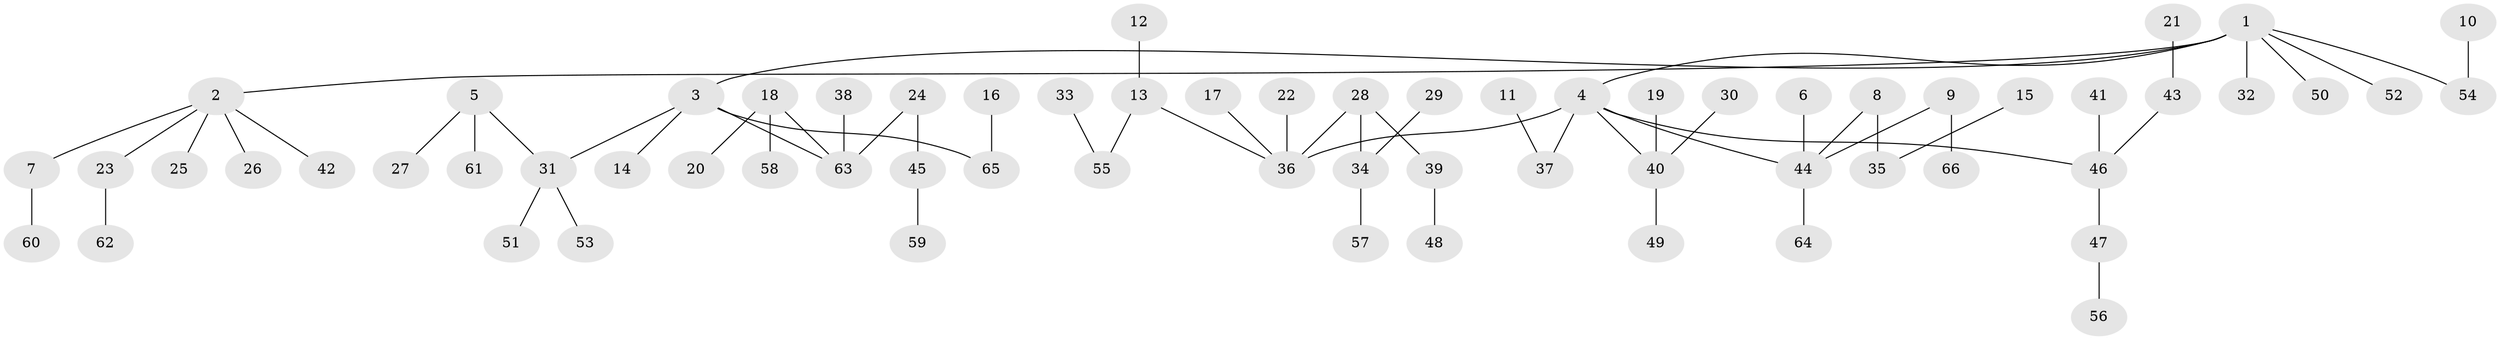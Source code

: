 // original degree distribution, {3: 0.1297709923664122, 8: 0.007633587786259542, 4: 0.08396946564885496, 2: 0.2824427480916031, 5: 0.015267175572519083, 1: 0.46564885496183206, 6: 0.015267175572519083}
// Generated by graph-tools (version 1.1) at 2025/50/03/09/25 03:50:25]
// undirected, 66 vertices, 65 edges
graph export_dot {
graph [start="1"]
  node [color=gray90,style=filled];
  1;
  2;
  3;
  4;
  5;
  6;
  7;
  8;
  9;
  10;
  11;
  12;
  13;
  14;
  15;
  16;
  17;
  18;
  19;
  20;
  21;
  22;
  23;
  24;
  25;
  26;
  27;
  28;
  29;
  30;
  31;
  32;
  33;
  34;
  35;
  36;
  37;
  38;
  39;
  40;
  41;
  42;
  43;
  44;
  45;
  46;
  47;
  48;
  49;
  50;
  51;
  52;
  53;
  54;
  55;
  56;
  57;
  58;
  59;
  60;
  61;
  62;
  63;
  64;
  65;
  66;
  1 -- 2 [weight=1.0];
  1 -- 3 [weight=1.0];
  1 -- 4 [weight=1.0];
  1 -- 32 [weight=1.0];
  1 -- 50 [weight=1.0];
  1 -- 52 [weight=1.0];
  1 -- 54 [weight=1.0];
  2 -- 7 [weight=1.0];
  2 -- 23 [weight=1.0];
  2 -- 25 [weight=1.0];
  2 -- 26 [weight=1.0];
  2 -- 42 [weight=1.0];
  3 -- 14 [weight=1.0];
  3 -- 31 [weight=1.0];
  3 -- 63 [weight=1.0];
  3 -- 65 [weight=1.0];
  4 -- 36 [weight=1.0];
  4 -- 37 [weight=1.0];
  4 -- 40 [weight=1.0];
  4 -- 44 [weight=1.0];
  4 -- 46 [weight=1.0];
  5 -- 27 [weight=1.0];
  5 -- 31 [weight=1.0];
  5 -- 61 [weight=1.0];
  6 -- 44 [weight=1.0];
  7 -- 60 [weight=1.0];
  8 -- 35 [weight=1.0];
  8 -- 44 [weight=1.0];
  9 -- 44 [weight=1.0];
  9 -- 66 [weight=1.0];
  10 -- 54 [weight=1.0];
  11 -- 37 [weight=1.0];
  12 -- 13 [weight=1.0];
  13 -- 36 [weight=1.0];
  13 -- 55 [weight=1.0];
  15 -- 35 [weight=1.0];
  16 -- 65 [weight=1.0];
  17 -- 36 [weight=1.0];
  18 -- 20 [weight=1.0];
  18 -- 58 [weight=1.0];
  18 -- 63 [weight=1.0];
  19 -- 40 [weight=1.0];
  21 -- 43 [weight=1.0];
  22 -- 36 [weight=1.0];
  23 -- 62 [weight=1.0];
  24 -- 45 [weight=1.0];
  24 -- 63 [weight=1.0];
  28 -- 34 [weight=1.0];
  28 -- 36 [weight=1.0];
  28 -- 39 [weight=1.0];
  29 -- 34 [weight=1.0];
  30 -- 40 [weight=1.0];
  31 -- 51 [weight=1.0];
  31 -- 53 [weight=1.0];
  33 -- 55 [weight=1.0];
  34 -- 57 [weight=1.0];
  38 -- 63 [weight=1.0];
  39 -- 48 [weight=1.0];
  40 -- 49 [weight=1.0];
  41 -- 46 [weight=1.0];
  43 -- 46 [weight=1.0];
  44 -- 64 [weight=1.0];
  45 -- 59 [weight=1.0];
  46 -- 47 [weight=1.0];
  47 -- 56 [weight=1.0];
}
